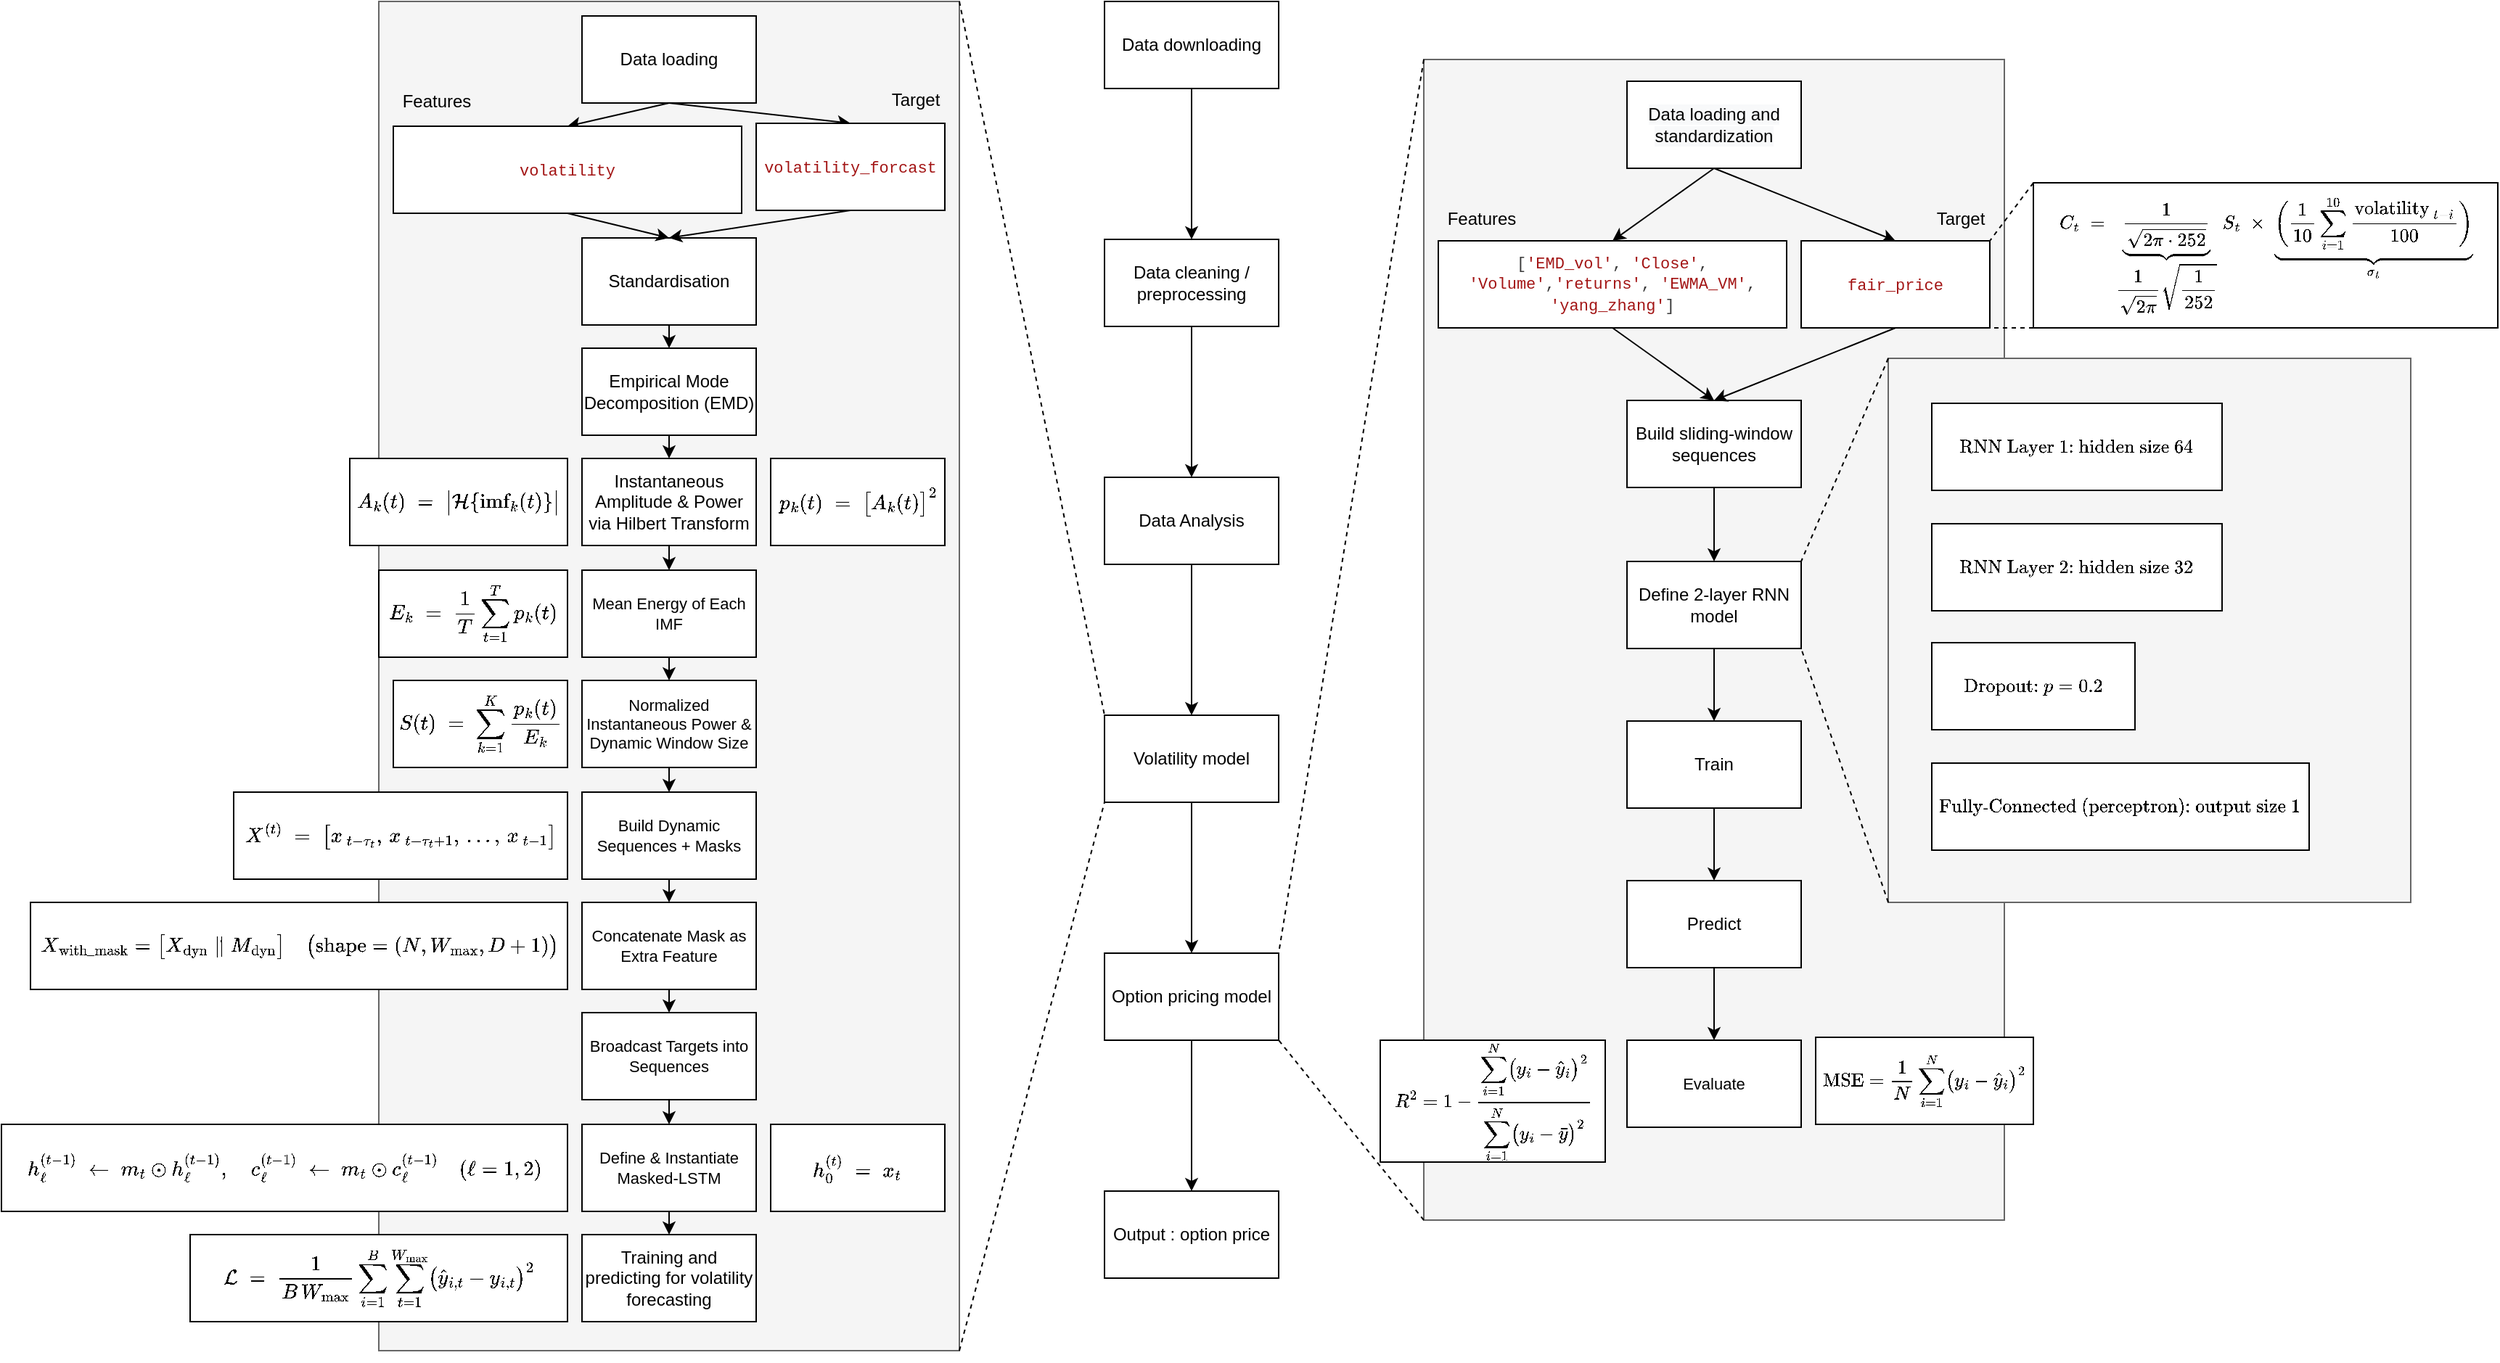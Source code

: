 <mxfile version="16.4.0" type="device"><diagram id="YeNKoanRxCKPavurclYy" name="Page-1"><mxGraphModel dx="2591" dy="857" grid="1" gridSize="10" guides="1" tooltips="1" connect="1" arrows="1" fold="1" page="1" pageScale="1" pageWidth="1169" pageHeight="827" math="1" shadow="0"><root><mxCell id="0"/><mxCell id="1" parent="0"/><mxCell id="l1yV6zDCLbxwWXohUTfW-13" value="" style="rounded=0;whiteSpace=wrap;html=1;fillColor=#f5f5f5;fontColor=#333333;strokeColor=#666666;" parent="1" vertex="1"><mxGeometry x="760" y="80" width="400" height="800" as="geometry"/></mxCell><mxCell id="u7V5lHhKbNtZTFgZZ4BF-33" value="" style="rounded=0;whiteSpace=wrap;html=1;fontSize=11;fillColor=#f5f5f5;fontColor=#333333;strokeColor=#666666;" vertex="1" parent="1"><mxGeometry x="1080" y="286" width="360" height="375" as="geometry"/></mxCell><mxCell id="l1yV6zDCLbxwWXohUTfW-14" value="" style="rounded=0;whiteSpace=wrap;html=1;fillColor=#f5f5f5;fontColor=#333333;strokeColor=#666666;" parent="1" vertex="1"><mxGeometry x="40" y="40" width="400" height="930" as="geometry"/></mxCell><mxCell id="l1yV6zDCLbxwWXohUTfW-7" style="edgeStyle=orthogonalEdgeStyle;rounded=0;orthogonalLoop=1;jettySize=auto;html=1;exitX=0.5;exitY=1;exitDx=0;exitDy=0;entryX=0.5;entryY=0;entryDx=0;entryDy=0;" parent="1" source="l1yV6zDCLbxwWXohUTfW-1" target="l1yV6zDCLbxwWXohUTfW-4" edge="1"><mxGeometry relative="1" as="geometry"/></mxCell><mxCell id="l1yV6zDCLbxwWXohUTfW-1" value="Data downloading" style="rounded=0;whiteSpace=wrap;html=1;" parent="1" vertex="1"><mxGeometry x="540" y="40" width="120" height="60" as="geometry"/></mxCell><mxCell id="l1yV6zDCLbxwWXohUTfW-10" style="edgeStyle=orthogonalEdgeStyle;rounded=0;orthogonalLoop=1;jettySize=auto;html=1;exitX=0.5;exitY=1;exitDx=0;exitDy=0;entryX=0.5;entryY=0;entryDx=0;entryDy=0;" parent="1" source="l1yV6zDCLbxwWXohUTfW-2" target="l1yV6zDCLbxwWXohUTfW-5" edge="1"><mxGeometry relative="1" as="geometry"/></mxCell><mxCell id="l1yV6zDCLbxwWXohUTfW-2" value="Volatility model" style="rounded=0;whiteSpace=wrap;html=1;" parent="1" vertex="1"><mxGeometry x="540" y="532" width="120" height="60" as="geometry"/></mxCell><mxCell id="l1yV6zDCLbxwWXohUTfW-9" style="edgeStyle=orthogonalEdgeStyle;rounded=0;orthogonalLoop=1;jettySize=auto;html=1;exitX=0.5;exitY=1;exitDx=0;exitDy=0;entryX=0.5;entryY=0;entryDx=0;entryDy=0;" parent="1" source="l1yV6zDCLbxwWXohUTfW-3" target="l1yV6zDCLbxwWXohUTfW-2" edge="1"><mxGeometry relative="1" as="geometry"/></mxCell><mxCell id="l1yV6zDCLbxwWXohUTfW-3" value="Data Analysis" style="rounded=0;whiteSpace=wrap;html=1;" parent="1" vertex="1"><mxGeometry x="540" y="368" width="120" height="60" as="geometry"/></mxCell><mxCell id="l1yV6zDCLbxwWXohUTfW-8" style="edgeStyle=orthogonalEdgeStyle;rounded=0;orthogonalLoop=1;jettySize=auto;html=1;exitX=0.5;exitY=1;exitDx=0;exitDy=0;entryX=0.5;entryY=0;entryDx=0;entryDy=0;" parent="1" source="l1yV6zDCLbxwWXohUTfW-4" target="l1yV6zDCLbxwWXohUTfW-3" edge="1"><mxGeometry relative="1" as="geometry"/></mxCell><mxCell id="l1yV6zDCLbxwWXohUTfW-4" value="Data cleaning / preprocessing" style="rounded=0;whiteSpace=wrap;html=1;" parent="1" vertex="1"><mxGeometry x="540" y="204" width="120" height="60" as="geometry"/></mxCell><mxCell id="l1yV6zDCLbxwWXohUTfW-11" style="edgeStyle=orthogonalEdgeStyle;rounded=0;orthogonalLoop=1;jettySize=auto;html=1;exitX=0.5;exitY=1;exitDx=0;exitDy=0;entryX=0.5;entryY=0;entryDx=0;entryDy=0;" parent="1" source="l1yV6zDCLbxwWXohUTfW-5" target="l1yV6zDCLbxwWXohUTfW-6" edge="1"><mxGeometry relative="1" as="geometry"/></mxCell><mxCell id="l1yV6zDCLbxwWXohUTfW-5" value="Option pricing model" style="rounded=0;whiteSpace=wrap;html=1;" parent="1" vertex="1"><mxGeometry x="540" y="696" width="120" height="60" as="geometry"/></mxCell><mxCell id="l1yV6zDCLbxwWXohUTfW-6" value="Output : option price" style="rounded=0;whiteSpace=wrap;html=1;" parent="1" vertex="1"><mxGeometry x="540" y="860" width="120" height="60" as="geometry"/></mxCell><mxCell id="l1yV6zDCLbxwWXohUTfW-15" value="" style="endArrow=none;dashed=1;html=1;rounded=0;exitX=1;exitY=0;exitDx=0;exitDy=0;entryX=0;entryY=0;entryDx=0;entryDy=0;" parent="1" source="l1yV6zDCLbxwWXohUTfW-14" target="l1yV6zDCLbxwWXohUTfW-2" edge="1"><mxGeometry width="50" height="50" relative="1" as="geometry"><mxPoint x="480" y="410" as="sourcePoint"/><mxPoint x="530" y="360" as="targetPoint"/></mxGeometry></mxCell><mxCell id="l1yV6zDCLbxwWXohUTfW-16" value="" style="endArrow=none;dashed=1;html=1;rounded=0;exitX=1;exitY=1;exitDx=0;exitDy=0;entryX=0;entryY=1;entryDx=0;entryDy=0;" parent="1" source="l1yV6zDCLbxwWXohUTfW-14" target="l1yV6zDCLbxwWXohUTfW-2" edge="1"><mxGeometry width="50" height="50" relative="1" as="geometry"><mxPoint x="450" y="90" as="sourcePoint"/><mxPoint x="550" y="470" as="targetPoint"/></mxGeometry></mxCell><mxCell id="l1yV6zDCLbxwWXohUTfW-17" value="" style="endArrow=none;dashed=1;html=1;rounded=0;exitX=0;exitY=1;exitDx=0;exitDy=0;entryX=1;entryY=1;entryDx=0;entryDy=0;" parent="1" source="l1yV6zDCLbxwWXohUTfW-13" target="l1yV6zDCLbxwWXohUTfW-5" edge="1"><mxGeometry width="50" height="50" relative="1" as="geometry"><mxPoint x="460" y="100" as="sourcePoint"/><mxPoint x="560" y="480" as="targetPoint"/></mxGeometry></mxCell><mxCell id="l1yV6zDCLbxwWXohUTfW-18" value="" style="endArrow=none;dashed=1;html=1;rounded=0;exitX=0;exitY=0;exitDx=0;exitDy=0;entryX=1;entryY=0;entryDx=0;entryDy=0;" parent="1" source="l1yV6zDCLbxwWXohUTfW-13" target="l1yV6zDCLbxwWXohUTfW-5" edge="1"><mxGeometry width="50" height="50" relative="1" as="geometry"><mxPoint x="620" y="110" as="sourcePoint"/><mxPoint x="720" y="490" as="targetPoint"/></mxGeometry></mxCell><mxCell id="u7V5lHhKbNtZTFgZZ4BF-20" style="rounded=0;orthogonalLoop=1;jettySize=auto;html=1;exitX=0.5;exitY=1;exitDx=0;exitDy=0;entryX=0.5;entryY=0;entryDx=0;entryDy=0;fontSize=11;" edge="1" parent="1" source="l1yV6zDCLbxwWXohUTfW-19" target="l1yV6zDCLbxwWXohUTfW-33"><mxGeometry relative="1" as="geometry"/></mxCell><mxCell id="u7V5lHhKbNtZTFgZZ4BF-21" style="edgeStyle=none;rounded=0;orthogonalLoop=1;jettySize=auto;html=1;exitX=0.5;exitY=1;exitDx=0;exitDy=0;entryX=0.5;entryY=0;entryDx=0;entryDy=0;fontSize=11;" edge="1" parent="1" source="l1yV6zDCLbxwWXohUTfW-19" target="l1yV6zDCLbxwWXohUTfW-34"><mxGeometry relative="1" as="geometry"/></mxCell><mxCell id="l1yV6zDCLbxwWXohUTfW-19" value="&lt;span style=&quot;color: rgb(0 , 0 , 0) ; font-family: &amp;#34;helvetica&amp;#34; ; font-size: 12px ; font-style: normal ; font-weight: 400 ; letter-spacing: normal ; text-align: center ; text-indent: 0px ; text-transform: none ; word-spacing: 0px ; background-color: rgb(248 , 249 , 250) ; display: inline ; float: none&quot;&gt;Data loading and standardization&lt;/span&gt;" style="rounded=0;whiteSpace=wrap;html=1;flipV=1;" parent="1" vertex="1"><mxGeometry x="900" y="95" width="120" height="60" as="geometry"/></mxCell><mxCell id="u7V5lHhKbNtZTFgZZ4BF-24" style="edgeStyle=none;rounded=0;orthogonalLoop=1;jettySize=auto;html=1;exitX=0.5;exitY=1;exitDx=0;exitDy=0;entryX=0.5;entryY=0;entryDx=0;entryDy=0;fontSize=11;" edge="1" parent="1" source="l1yV6zDCLbxwWXohUTfW-20" target="l1yV6zDCLbxwWXohUTfW-21"><mxGeometry relative="1" as="geometry"/></mxCell><mxCell id="l1yV6zDCLbxwWXohUTfW-20" value="Build sliding‐window sequences" style="rounded=0;whiteSpace=wrap;html=1;flipV=1;" parent="1" vertex="1"><mxGeometry x="900" y="315" width="120" height="60" as="geometry"/></mxCell><mxCell id="u7V5lHhKbNtZTFgZZ4BF-25" style="edgeStyle=none;rounded=0;orthogonalLoop=1;jettySize=auto;html=1;exitX=0.5;exitY=1;exitDx=0;exitDy=0;entryX=0.5;entryY=0;entryDx=0;entryDy=0;fontSize=11;" edge="1" parent="1" source="l1yV6zDCLbxwWXohUTfW-21" target="l1yV6zDCLbxwWXohUTfW-22"><mxGeometry relative="1" as="geometry"/></mxCell><mxCell id="l1yV6zDCLbxwWXohUTfW-21" value="Define 2‐layer RNN model" style="rounded=0;whiteSpace=wrap;html=1;flipV=1;" parent="1" vertex="1"><mxGeometry x="900" y="426" width="120" height="60" as="geometry"/></mxCell><mxCell id="u7V5lHhKbNtZTFgZZ4BF-26" style="edgeStyle=none;rounded=0;orthogonalLoop=1;jettySize=auto;html=1;exitX=0.5;exitY=1;exitDx=0;exitDy=0;entryX=0.5;entryY=0;entryDx=0;entryDy=0;fontSize=11;" edge="1" parent="1" source="l1yV6zDCLbxwWXohUTfW-22" target="l1yV6zDCLbxwWXohUTfW-23"><mxGeometry relative="1" as="geometry"/></mxCell><mxCell id="l1yV6zDCLbxwWXohUTfW-22" value="Train" style="rounded=0;whiteSpace=wrap;html=1;flipV=1;" parent="1" vertex="1"><mxGeometry x="900" y="536" width="120" height="60" as="geometry"/></mxCell><mxCell id="u7V5lHhKbNtZTFgZZ4BF-27" style="edgeStyle=none;rounded=0;orthogonalLoop=1;jettySize=auto;html=1;exitX=0.5;exitY=1;exitDx=0;exitDy=0;entryX=0.5;entryY=0;entryDx=0;entryDy=0;fontSize=11;" edge="1" parent="1" source="l1yV6zDCLbxwWXohUTfW-23" target="l1yV6zDCLbxwWXohUTfW-44"><mxGeometry relative="1" as="geometry"/></mxCell><mxCell id="l1yV6zDCLbxwWXohUTfW-23" value="Predict" style="rounded=0;whiteSpace=wrap;html=1;flipV=1;" parent="1" vertex="1"><mxGeometry x="900" y="646" width="120" height="60" as="geometry"/></mxCell><mxCell id="l1yV6zDCLbxwWXohUTfW-48" style="edgeStyle=none;rounded=0;orthogonalLoop=1;jettySize=auto;html=1;exitX=0.5;exitY=1;exitDx=0;exitDy=0;entryX=0.5;entryY=0;entryDx=0;entryDy=0;fontSize=11;" parent="1" source="l1yV6zDCLbxwWXohUTfW-24" target="l1yV6zDCLbxwWXohUTfW-30" edge="1"><mxGeometry relative="1" as="geometry"/></mxCell><mxCell id="l1yV6zDCLbxwWXohUTfW-49" style="edgeStyle=none;rounded=0;orthogonalLoop=1;jettySize=auto;html=1;exitX=0.5;exitY=1;exitDx=0;exitDy=0;entryX=0.5;entryY=0;entryDx=0;entryDy=0;fontSize=11;" parent="1" source="l1yV6zDCLbxwWXohUTfW-24" target="l1yV6zDCLbxwWXohUTfW-31" edge="1"><mxGeometry relative="1" as="geometry"/></mxCell><mxCell id="l1yV6zDCLbxwWXohUTfW-24" value="Data loading" style="rounded=0;whiteSpace=wrap;html=1;" parent="1" vertex="1"><mxGeometry x="180" y="50" width="120" height="60" as="geometry"/></mxCell><mxCell id="l1yV6zDCLbxwWXohUTfW-52" style="edgeStyle=none;rounded=0;orthogonalLoop=1;jettySize=auto;html=1;exitX=0.5;exitY=1;exitDx=0;exitDy=0;entryX=0.5;entryY=0;entryDx=0;entryDy=0;fontSize=11;" parent="1" source="l1yV6zDCLbxwWXohUTfW-25" target="l1yV6zDCLbxwWXohUTfW-26" edge="1"><mxGeometry relative="1" as="geometry"/></mxCell><mxCell id="l1yV6zDCLbxwWXohUTfW-25" value="Standardisation" style="rounded=0;whiteSpace=wrap;html=1;" parent="1" vertex="1"><mxGeometry x="180" y="203" width="120" height="60" as="geometry"/></mxCell><mxCell id="l1yV6zDCLbxwWXohUTfW-53" style="edgeStyle=none;rounded=0;orthogonalLoop=1;jettySize=auto;html=1;exitX=0.5;exitY=1;exitDx=0;exitDy=0;entryX=0.5;entryY=0;entryDx=0;entryDy=0;fontSize=11;" parent="1" source="l1yV6zDCLbxwWXohUTfW-26" target="l1yV6zDCLbxwWXohUTfW-27" edge="1"><mxGeometry relative="1" as="geometry"/></mxCell><mxCell id="l1yV6zDCLbxwWXohUTfW-26" value="Empirical Mode Decomposition (EMD)" style="rounded=0;whiteSpace=wrap;html=1;" parent="1" vertex="1"><mxGeometry x="180" y="279" width="120" height="60" as="geometry"/></mxCell><mxCell id="l1yV6zDCLbxwWXohUTfW-54" style="edgeStyle=none;rounded=0;orthogonalLoop=1;jettySize=auto;html=1;exitX=0.5;exitY=1;exitDx=0;exitDy=0;entryX=0.5;entryY=0;entryDx=0;entryDy=0;fontSize=11;" parent="1" source="l1yV6zDCLbxwWXohUTfW-27" target="l1yV6zDCLbxwWXohUTfW-40" edge="1"><mxGeometry relative="1" as="geometry"/></mxCell><mxCell id="l1yV6zDCLbxwWXohUTfW-27" value="Instantaneous Amplitude &amp;amp; Power via Hilbert Transform&lt;br&gt;" style="rounded=0;whiteSpace=wrap;html=1;" parent="1" vertex="1"><mxGeometry x="180" y="355" width="120" height="60" as="geometry"/></mxCell><mxCell id="l1yV6zDCLbxwWXohUTfW-28" value="Training and predicting for volatility forecasting" style="rounded=0;whiteSpace=wrap;html=1;" parent="1" vertex="1"><mxGeometry x="180" y="890" width="120" height="60" as="geometry"/></mxCell><mxCell id="l1yV6zDCLbxwWXohUTfW-50" style="edgeStyle=none;rounded=0;orthogonalLoop=1;jettySize=auto;html=1;exitX=0.5;exitY=1;exitDx=0;exitDy=0;entryX=0.5;entryY=0;entryDx=0;entryDy=0;fontSize=11;" parent="1" source="l1yV6zDCLbxwWXohUTfW-30" target="l1yV6zDCLbxwWXohUTfW-25" edge="1"><mxGeometry relative="1" as="geometry"/></mxCell><mxCell id="l1yV6zDCLbxwWXohUTfW-30" value="&lt;div style=&quot;color: rgb(59 , 59 , 59) ; background-color: rgb(255 , 255 , 255) ; font-family: &amp;#34;consolas&amp;#34; , &amp;#34;courier new&amp;#34; , monospace ; line-height: 20px&quot;&gt;&lt;span style=&quot;color: rgb(163 , 21 , 21)&quot;&gt;&lt;font style=&quot;font-size: 11px&quot;&gt;volatility&lt;/font&gt;&lt;/span&gt;&lt;/div&gt;" style="rounded=0;whiteSpace=wrap;html=1;" parent="1" vertex="1"><mxGeometry x="50" y="126" width="240" height="60" as="geometry"/></mxCell><mxCell id="l1yV6zDCLbxwWXohUTfW-51" style="edgeStyle=none;rounded=0;orthogonalLoop=1;jettySize=auto;html=1;exitX=0.5;exitY=1;exitDx=0;exitDy=0;entryX=0.5;entryY=0;entryDx=0;entryDy=0;fontSize=11;" parent="1" source="l1yV6zDCLbxwWXohUTfW-31" target="l1yV6zDCLbxwWXohUTfW-25" edge="1"><mxGeometry relative="1" as="geometry"/></mxCell><mxCell id="l1yV6zDCLbxwWXohUTfW-31" value="&lt;div style=&quot;color: rgb(59 , 59 , 59) ; background-color: rgb(255 , 255 , 255) ; font-family: &amp;#34;consolas&amp;#34; , &amp;#34;courier new&amp;#34; , monospace ; line-height: 20px&quot;&gt;&lt;span style=&quot;color: rgb(163 , 21 , 21)&quot;&gt;&lt;font style=&quot;font-size: 11px&quot;&gt;volatility_forcast&lt;/font&gt;&lt;/span&gt;&lt;/div&gt;" style="rounded=0;whiteSpace=wrap;html=1;" parent="1" vertex="1"><mxGeometry x="300" y="124" width="130" height="60" as="geometry"/></mxCell><mxCell id="u7V5lHhKbNtZTFgZZ4BF-22" style="edgeStyle=none;rounded=0;orthogonalLoop=1;jettySize=auto;html=1;exitX=0.5;exitY=1;exitDx=0;exitDy=0;entryX=0.5;entryY=0;entryDx=0;entryDy=0;fontSize=11;" edge="1" parent="1" source="l1yV6zDCLbxwWXohUTfW-33" target="l1yV6zDCLbxwWXohUTfW-20"><mxGeometry relative="1" as="geometry"/></mxCell><mxCell id="l1yV6zDCLbxwWXohUTfW-33" value="&lt;span style=&quot;background-color: rgb(255, 255, 255); color: rgb(59, 59, 59); font-family: consolas, &amp;quot;courier new&amp;quot;, monospace; font-size: 11px;&quot;&gt;[&lt;/span&gt;&lt;span style=&quot;background-color: rgb(255, 255, 255); font-family: consolas, &amp;quot;courier new&amp;quot;, monospace; color: rgb(163, 21, 21); font-size: 11px;&quot;&gt;'EMD_vol'&lt;/span&gt;&lt;span style=&quot;background-color: rgb(255, 255, 255); color: rgb(59, 59, 59); font-family: consolas, &amp;quot;courier new&amp;quot;, monospace; font-size: 11px;&quot;&gt;, &lt;/span&gt;&lt;span style=&quot;background-color: rgb(255, 255, 255); font-family: consolas, &amp;quot;courier new&amp;quot;, monospace; color: rgb(163, 21, 21); font-size: 11px;&quot;&gt;'Close'&lt;/span&gt;&lt;span style=&quot;background-color: rgb(255, 255, 255); color: rgb(59, 59, 59); font-family: consolas, &amp;quot;courier new&amp;quot;, monospace; font-size: 11px;&quot;&gt;, &lt;/span&gt;&lt;span style=&quot;background-color: rgb(255, 255, 255); font-family: consolas, &amp;quot;courier new&amp;quot;, monospace; color: rgb(163, 21, 21); font-size: 11px;&quot;&gt;'Volume'&lt;/span&gt;&lt;span style=&quot;background-color: rgb(255, 255, 255); color: rgb(59, 59, 59); font-family: consolas, &amp;quot;courier new&amp;quot;, monospace; font-size: 11px;&quot;&gt;,&lt;/span&gt;&lt;span style=&quot;background-color: rgb(255, 255, 255); font-family: consolas, &amp;quot;courier new&amp;quot;, monospace; color: rgb(163, 21, 21); font-size: 11px;&quot;&gt;'returns'&lt;/span&gt;&lt;span style=&quot;background-color: rgb(255, 255, 255); color: rgb(59, 59, 59); font-family: consolas, &amp;quot;courier new&amp;quot;, monospace; font-size: 11px;&quot;&gt;, &lt;/span&gt;&lt;span style=&quot;background-color: rgb(255, 255, 255); font-family: consolas, &amp;quot;courier new&amp;quot;, monospace; color: rgb(163, 21, 21); font-size: 11px;&quot;&gt;'EWMA_VM'&lt;/span&gt;&lt;span style=&quot;background-color: rgb(255, 255, 255); color: rgb(59, 59, 59); font-family: consolas, &amp;quot;courier new&amp;quot;, monospace; font-size: 11px;&quot;&gt;, &lt;/span&gt;&lt;span style=&quot;background-color: rgb(255, 255, 255); font-family: consolas, &amp;quot;courier new&amp;quot;, monospace; color: rgb(163, 21, 21); font-size: 11px;&quot;&gt;'yang_zhang'&lt;/span&gt;&lt;span style=&quot;background-color: rgb(255, 255, 255); color: rgb(59, 59, 59); font-family: consolas, &amp;quot;courier new&amp;quot;, monospace; font-size: 11px;&quot;&gt;]&lt;/span&gt;" style="rounded=0;whiteSpace=wrap;html=1;fontSize=11;flipV=1;" parent="1" vertex="1"><mxGeometry x="770" y="205" width="240" height="60" as="geometry"/></mxCell><mxCell id="u7V5lHhKbNtZTFgZZ4BF-23" style="edgeStyle=none;rounded=0;orthogonalLoop=1;jettySize=auto;html=1;exitX=0.5;exitY=1;exitDx=0;exitDy=0;entryX=0.5;entryY=0;entryDx=0;entryDy=0;fontSize=11;" edge="1" parent="1" source="l1yV6zDCLbxwWXohUTfW-34" target="l1yV6zDCLbxwWXohUTfW-20"><mxGeometry relative="1" as="geometry"/></mxCell><mxCell id="l1yV6zDCLbxwWXohUTfW-34" value="&#10;&#10;&lt;div style=&quot;color: rgb(59, 59, 59); background-color: rgb(255, 255, 255); font-family: consolas, &amp;quot;courier new&amp;quot;, monospace; font-weight: normal; font-size: 11px; line-height: 20px;&quot;&gt;&lt;div style=&quot;font-size: 11px;&quot;&gt;&lt;span style=&quot;color: rgb(163, 21, 21); font-size: 11px;&quot;&gt;fair_price&lt;/span&gt;&lt;/div&gt;&lt;/div&gt;&#10;&#10;" style="rounded=0;whiteSpace=wrap;html=1;fontSize=11;" parent="1" vertex="1"><mxGeometry x="1020" y="205" width="130" height="60" as="geometry"/></mxCell><mxCell id="l1yV6zDCLbxwWXohUTfW-35" value="Features" style="text;html=1;strokeColor=none;fillColor=none;align=center;verticalAlign=middle;whiteSpace=wrap;rounded=0;flipV=0;" parent="1" vertex="1"><mxGeometry x="770" y="175" width="60" height="30" as="geometry"/></mxCell><mxCell id="l1yV6zDCLbxwWXohUTfW-36" value="Target" style="text;html=1;strokeColor=none;fillColor=none;align=center;verticalAlign=middle;whiteSpace=wrap;rounded=0;" parent="1" vertex="1"><mxGeometry x="1100" y="175" width="60" height="30" as="geometry"/></mxCell><mxCell id="l1yV6zDCLbxwWXohUTfW-37" value="Features" style="text;html=1;strokeColor=none;fillColor=none;align=center;verticalAlign=middle;whiteSpace=wrap;rounded=0;" parent="1" vertex="1"><mxGeometry x="50" y="94" width="60" height="30" as="geometry"/></mxCell><mxCell id="l1yV6zDCLbxwWXohUTfW-38" value="Target" style="text;html=1;strokeColor=none;fillColor=none;align=center;verticalAlign=middle;whiteSpace=wrap;rounded=0;" parent="1" vertex="1"><mxGeometry x="380" y="93" width="60" height="30" as="geometry"/></mxCell><mxCell id="l1yV6zDCLbxwWXohUTfW-56" style="edgeStyle=none;rounded=0;orthogonalLoop=1;jettySize=auto;html=1;exitX=0.5;exitY=1;exitDx=0;exitDy=0;entryX=0.5;entryY=0;entryDx=0;entryDy=0;fontSize=11;" parent="1" source="l1yV6zDCLbxwWXohUTfW-39" target="l1yV6zDCLbxwWXohUTfW-42" edge="1"><mxGeometry relative="1" as="geometry"/></mxCell><mxCell id="l1yV6zDCLbxwWXohUTfW-39" value="Normalized Instantaneous Power &amp;amp; Dynamic Window Size" style="rounded=0;whiteSpace=wrap;html=1;fontSize=11;" parent="1" vertex="1"><mxGeometry x="180" y="508" width="120" height="60" as="geometry"/></mxCell><mxCell id="l1yV6zDCLbxwWXohUTfW-55" style="edgeStyle=none;rounded=0;orthogonalLoop=1;jettySize=auto;html=1;exitX=0.5;exitY=1;exitDx=0;exitDy=0;entryX=0.5;entryY=0;entryDx=0;entryDy=0;fontSize=11;" parent="1" source="l1yV6zDCLbxwWXohUTfW-40" target="l1yV6zDCLbxwWXohUTfW-39" edge="1"><mxGeometry relative="1" as="geometry"/></mxCell><mxCell id="l1yV6zDCLbxwWXohUTfW-40" value="Mean Energy of Each IMF" style="rounded=0;whiteSpace=wrap;html=1;fontSize=11;" parent="1" vertex="1"><mxGeometry x="180" y="432" width="120" height="60" as="geometry"/></mxCell><mxCell id="l1yV6zDCLbxwWXohUTfW-58" style="edgeStyle=none;rounded=0;orthogonalLoop=1;jettySize=auto;html=1;exitX=0.5;exitY=1;exitDx=0;exitDy=0;entryX=0.5;entryY=0;entryDx=0;entryDy=0;fontSize=11;" parent="1" source="l1yV6zDCLbxwWXohUTfW-41" target="l1yV6zDCLbxwWXohUTfW-46" edge="1"><mxGeometry relative="1" as="geometry"/></mxCell><mxCell id="l1yV6zDCLbxwWXohUTfW-41" value="Concatenate Mask as Extra Feature" style="rounded=0;whiteSpace=wrap;html=1;fontSize=11;" parent="1" vertex="1"><mxGeometry x="180" y="661" width="120" height="60" as="geometry"/></mxCell><mxCell id="l1yV6zDCLbxwWXohUTfW-57" style="edgeStyle=none;rounded=0;orthogonalLoop=1;jettySize=auto;html=1;exitX=0.5;exitY=1;exitDx=0;exitDy=0;entryX=0.5;entryY=0;entryDx=0;entryDy=0;fontSize=11;" parent="1" source="l1yV6zDCLbxwWXohUTfW-42" target="l1yV6zDCLbxwWXohUTfW-41" edge="1"><mxGeometry relative="1" as="geometry"/></mxCell><mxCell id="l1yV6zDCLbxwWXohUTfW-42" value="Build Dynamic Sequences + Masks" style="rounded=0;whiteSpace=wrap;html=1;fontSize=11;" parent="1" vertex="1"><mxGeometry x="180" y="585" width="120" height="60" as="geometry"/></mxCell><mxCell id="l1yV6zDCLbxwWXohUTfW-44" value="Evaluate" style="rounded=0;whiteSpace=wrap;html=1;fontSize=11;flipV=1;" parent="1" vertex="1"><mxGeometry x="900" y="756" width="120" height="60" as="geometry"/></mxCell><mxCell id="l1yV6zDCLbxwWXohUTfW-60" style="edgeStyle=none;rounded=0;orthogonalLoop=1;jettySize=auto;html=1;exitX=0.5;exitY=1;exitDx=0;exitDy=0;entryX=0.5;entryY=0;entryDx=0;entryDy=0;fontSize=11;" parent="1" source="l1yV6zDCLbxwWXohUTfW-45" target="l1yV6zDCLbxwWXohUTfW-28" edge="1"><mxGeometry relative="1" as="geometry"/></mxCell><mxCell id="l1yV6zDCLbxwWXohUTfW-45" value="Define &amp;amp; Instantiate Masked‐LSTM" style="rounded=0;whiteSpace=wrap;html=1;fontSize=11;" parent="1" vertex="1"><mxGeometry x="180" y="814" width="120" height="60" as="geometry"/></mxCell><mxCell id="l1yV6zDCLbxwWXohUTfW-59" style="edgeStyle=none;rounded=0;orthogonalLoop=1;jettySize=auto;html=1;exitX=0.5;exitY=1;exitDx=0;exitDy=0;entryX=0.5;entryY=0;entryDx=0;entryDy=0;fontSize=11;" parent="1" source="l1yV6zDCLbxwWXohUTfW-46" target="l1yV6zDCLbxwWXohUTfW-45" edge="1"><mxGeometry relative="1" as="geometry"/></mxCell><mxCell id="l1yV6zDCLbxwWXohUTfW-46" value="Broadcast Targets into Sequences" style="rounded=0;whiteSpace=wrap;html=1;fontSize=11;" parent="1" vertex="1"><mxGeometry x="180" y="737" width="120" height="60" as="geometry"/></mxCell><mxCell id="u7V5lHhKbNtZTFgZZ4BF-7" value="$$&#10;A_k(t) \;=\; \bigl|\mathcal{H}\{\mathrm{imf}_k(t)\}\bigr|&#10;$$" style="rounded=0;whiteSpace=wrap;html=1;" vertex="1" parent="1"><mxGeometry x="20" y="355" width="150" height="60" as="geometry"/></mxCell><mxCell id="u7V5lHhKbNtZTFgZZ4BF-8" value="$$&#10;p_k(t) \;=\; \bigl[A_k(t)\bigr]^2&#10;$$" style="rounded=0;whiteSpace=wrap;html=1;" vertex="1" parent="1"><mxGeometry x="310" y="355" width="120" height="60" as="geometry"/></mxCell><mxCell id="u7V5lHhKbNtZTFgZZ4BF-9" value="$$&#10;E_k \;=\;\frac{1}{T}\sum_{t=1}^{T}p_k(t)&#10;$$" style="rounded=0;whiteSpace=wrap;html=1;" vertex="1" parent="1"><mxGeometry x="40" y="432" width="130" height="60" as="geometry"/></mxCell><mxCell id="u7V5lHhKbNtZTFgZZ4BF-10" value="$$&#10;S(t) \;=\;\sum_{k=1}^{K}\frac{p_k(t)}{E_k}&#10;$$" style="rounded=0;whiteSpace=wrap;html=1;" vertex="1" parent="1"><mxGeometry x="50" y="508" width="120" height="60" as="geometry"/></mxCell><mxCell id="u7V5lHhKbNtZTFgZZ4BF-11" value="$$&#10;X^{(t)} \;=\;\bigl[x_{\,t-\tau_t},\,x_{\,t-\tau_t+1},\,\dots,\,x_{\,t-1}\bigr]&#10;$$" style="rounded=0;whiteSpace=wrap;html=1;" vertex="1" parent="1"><mxGeometry x="-60" y="585" width="230" height="60" as="geometry"/></mxCell><mxCell id="u7V5lHhKbNtZTFgZZ4BF-12" value="$$&#10;X_{\mathrm{with\_mask}}&#10;=\bigl[X_{\mathrm{dyn}}\;\Vert\;M_{\mathrm{dyn}}\bigr]&#10;\quad\bigl(\mathrm{shape}=(N,W_{\max},D+1)\bigr)&#10;$$" style="rounded=0;whiteSpace=wrap;html=1;" vertex="1" parent="1"><mxGeometry x="-200" y="661" width="370" height="60" as="geometry"/></mxCell><mxCell id="u7V5lHhKbNtZTFgZZ4BF-14" value="$$&#10;h_\ell^{(t-1)}\;\leftarrow\;m_t\odot h_\ell^{(t-1)},\quad&#10;c_\ell^{(t-1)}\;\leftarrow\;m_t\odot c_\ell^{(t-1)}&#10;\quad(\ell=1,2)&#10;$$" style="rounded=0;whiteSpace=wrap;html=1;" vertex="1" parent="1"><mxGeometry x="-220" y="814" width="390" height="60" as="geometry"/></mxCell><mxCell id="u7V5lHhKbNtZTFgZZ4BF-15" value="$$&#10;h_0^{(t)} \;=\; x_t&#10;$$" style="rounded=0;whiteSpace=wrap;html=1;" vertex="1" parent="1"><mxGeometry x="310" y="814" width="120" height="60" as="geometry"/></mxCell><mxCell id="u7V5lHhKbNtZTFgZZ4BF-17" value="$$&#10;\mathcal{L}&#10;\;=\;&#10;\frac{1}{B\,W_{\max}}&#10;\sum_{i=1}^{B}&#10;\sum_{t=1}^{W_{\max}}&#10;\bigl(\hat y_{i,t}-y_{i,t}\bigr)^{2}&#10;$$" style="rounded=0;whiteSpace=wrap;html=1;" vertex="1" parent="1"><mxGeometry x="-90" y="890" width="260" height="60" as="geometry"/></mxCell><mxCell id="u7V5lHhKbNtZTFgZZ4BF-18" value="$$&#10;\mathrm{MSE} = \frac{1}{N}\sum_{i=1}^N \bigl(y_i - \hat y_i\bigr)^2&#10;$$" style="rounded=0;whiteSpace=wrap;html=1;fontSize=11;" vertex="1" parent="1"><mxGeometry x="1030" y="754" width="150" height="60" as="geometry"/></mxCell><mxCell id="u7V5lHhKbNtZTFgZZ4BF-19" value="$$&#10;R^2 = 1 - \frac{\displaystyle\sum_{i=1}^N \bigl(y_i - \hat y_i\bigr)^2}{\displaystyle\sum_{i=1}^N \bigl(y_i - \bar y\bigr)^2}&#10;$$" style="rounded=0;whiteSpace=wrap;html=1;fontSize=11;" vertex="1" parent="1"><mxGeometry x="730" y="756" width="155" height="84" as="geometry"/></mxCell><mxCell id="u7V5lHhKbNtZTFgZZ4BF-28" value="$$&#10;\text{Dropout: }p=0.2&#10;$$" style="rounded=0;whiteSpace=wrap;html=1;fontSize=11;" vertex="1" parent="1"><mxGeometry x="1110" y="482" width="140" height="60" as="geometry"/></mxCell><mxCell id="u7V5lHhKbNtZTFgZZ4BF-30" value="$$&#10;\text{Fully‐Connected (perceptron): output size }1&#10;$$" style="rounded=0;whiteSpace=wrap;html=1;fontSize=11;" vertex="1" parent="1"><mxGeometry x="1110" y="565" width="260" height="60" as="geometry"/></mxCell><mxCell id="u7V5lHhKbNtZTFgZZ4BF-31" value="$$&#10;\text{RNN Layer 2: hidden size }32&#10;$$" style="rounded=0;whiteSpace=wrap;html=1;fontSize=11;" vertex="1" parent="1"><mxGeometry x="1110" y="400" width="200" height="60" as="geometry"/></mxCell><mxCell id="u7V5lHhKbNtZTFgZZ4BF-32" value="$$&#10;\text{RNN Layer 1: hidden size }64&#10;$$" style="rounded=0;whiteSpace=wrap;html=1;fontSize=11;" vertex="1" parent="1"><mxGeometry x="1110" y="317" width="200" height="60" as="geometry"/></mxCell><mxCell id="u7V5lHhKbNtZTFgZZ4BF-34" value="" style="endArrow=none;dashed=1;html=1;rounded=0;exitX=0;exitY=0;exitDx=0;exitDy=0;entryX=1;entryY=0;entryDx=0;entryDy=0;" edge="1" parent="1" source="u7V5lHhKbNtZTFgZZ4BF-33" target="l1yV6zDCLbxwWXohUTfW-21"><mxGeometry width="50" height="50" relative="1" as="geometry"><mxPoint x="1200" y="37" as="sourcePoint"/><mxPoint x="1100" y="653" as="targetPoint"/></mxGeometry></mxCell><mxCell id="u7V5lHhKbNtZTFgZZ4BF-35" value="" style="endArrow=none;dashed=1;html=1;rounded=0;exitX=0;exitY=1;exitDx=0;exitDy=0;entryX=1;entryY=1;entryDx=0;entryDy=0;" edge="1" parent="1" source="u7V5lHhKbNtZTFgZZ4BF-33" target="l1yV6zDCLbxwWXohUTfW-21"><mxGeometry width="50" height="50" relative="1" as="geometry"><mxPoint x="1230" y="305" as="sourcePoint"/><mxPoint x="1030" y="436" as="targetPoint"/></mxGeometry></mxCell><mxCell id="u7V5lHhKbNtZTFgZZ4BF-40" value="$$&#10;C_t \;=\;&#10;\underbrace{\frac{1}{\sqrt{2\pi\cdot252}}}_{\displaystyle\frac{1}{\sqrt{2\pi}}\sqrt{\frac{1}{252}}}&#10;\;S_t\;\times\;&#10;\underbrace{\biggl(\frac{1}{10}\sum_{i=1}^{10}\frac{\mathrm{volatility}_{\,t-i}}{100}\biggr)}_{\sigma_t}&#10;$$" style="rounded=0;whiteSpace=wrap;html=1;fontSize=11;" vertex="1" parent="1"><mxGeometry x="1180" y="165" width="320" height="100" as="geometry"/></mxCell><mxCell id="u7V5lHhKbNtZTFgZZ4BF-42" value="" style="endArrow=none;dashed=1;html=1;rounded=0;exitX=0;exitY=0;exitDx=0;exitDy=0;entryX=1;entryY=0;entryDx=0;entryDy=0;" edge="1" parent="1" source="u7V5lHhKbNtZTFgZZ4BF-40" target="l1yV6zDCLbxwWXohUTfW-34"><mxGeometry width="50" height="50" relative="1" as="geometry"><mxPoint x="1090" y="296" as="sourcePoint"/><mxPoint x="1030" y="436" as="targetPoint"/></mxGeometry></mxCell><mxCell id="u7V5lHhKbNtZTFgZZ4BF-43" value="" style="endArrow=none;dashed=1;html=1;rounded=0;exitX=0;exitY=1;exitDx=0;exitDy=0;entryX=1;entryY=1;entryDx=0;entryDy=0;" edge="1" parent="1" source="u7V5lHhKbNtZTFgZZ4BF-40" target="l1yV6zDCLbxwWXohUTfW-34"><mxGeometry width="50" height="50" relative="1" as="geometry"><mxPoint x="1190" y="175" as="sourcePoint"/><mxPoint x="1160" y="215" as="targetPoint"/></mxGeometry></mxCell></root></mxGraphModel></diagram></mxfile>